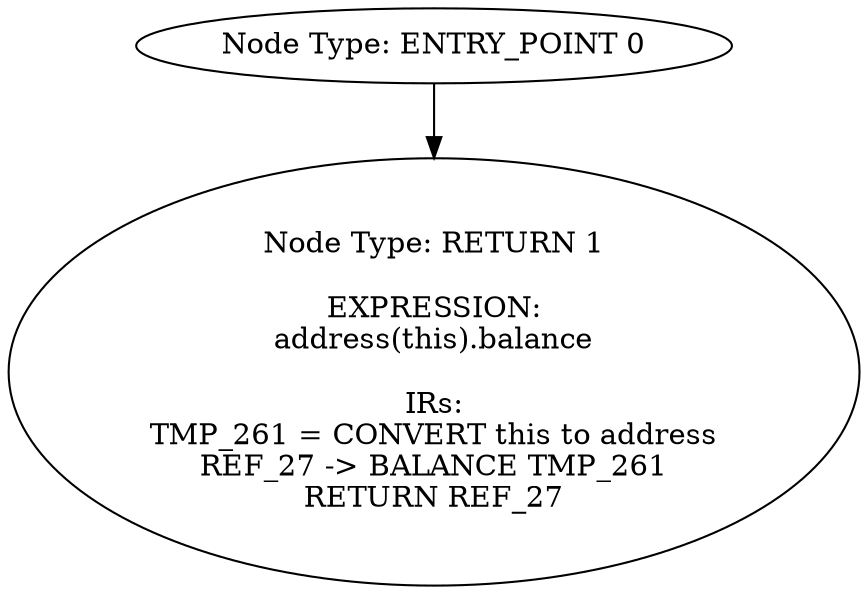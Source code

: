 digraph{
0[label="Node Type: ENTRY_POINT 0
"];
0->1;
1[label="Node Type: RETURN 1

EXPRESSION:
address(this).balance

IRs:
TMP_261 = CONVERT this to address
REF_27 -> BALANCE TMP_261
RETURN REF_27"];
}
